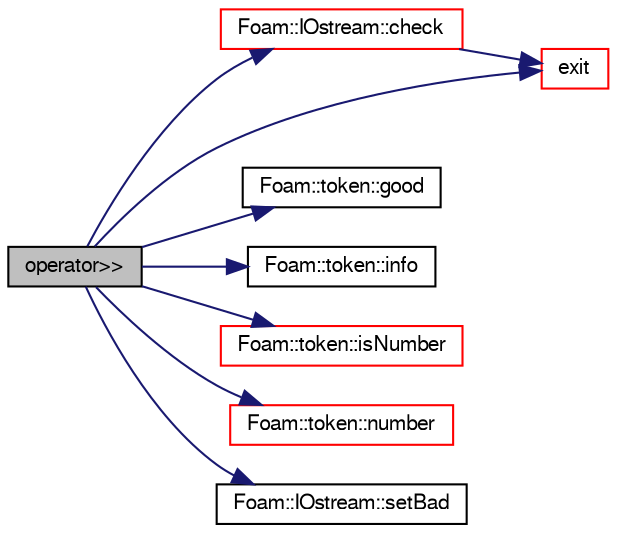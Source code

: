 digraph "operator&gt;&gt;"
{
  bgcolor="transparent";
  edge [fontname="FreeSans",fontsize="10",labelfontname="FreeSans",labelfontsize="10"];
  node [fontname="FreeSans",fontsize="10",shape=record];
  rankdir="LR";
  Node1 [label="operator\>\>",height=0.2,width=0.4,color="black", fillcolor="grey75", style="filled" fontcolor="black"];
  Node1 -> Node2 [color="midnightblue",fontsize="10",style="solid",fontname="FreeSans"];
  Node2 [label="Foam::IOstream::check",height=0.2,width=0.4,color="red",URL="$a01149.html#af85c845c01b78192c2f5302a271d153d",tooltip="Check IOstream status for given operation. "];
  Node2 -> Node3 [color="midnightblue",fontsize="10",style="solid",fontname="FreeSans"];
  Node3 [label="exit",height=0.2,width=0.4,color="red",URL="$a10237.html#a06ca7250d8e89caf05243ec094843642"];
  Node1 -> Node3 [color="midnightblue",fontsize="10",style="solid",fontname="FreeSans"];
  Node1 -> Node4 [color="midnightblue",fontsize="10",style="solid",fontname="FreeSans"];
  Node4 [label="Foam::token::good",height=0.2,width=0.4,color="black",URL="$a02548.html#ad2e41c8280b6cdf93d39e1135d2abdf7"];
  Node1 -> Node5 [color="midnightblue",fontsize="10",style="solid",fontname="FreeSans"];
  Node5 [label="Foam::token::info",height=0.2,width=0.4,color="black",URL="$a02548.html#a149cd2aba34f4fae37e055aae625c957",tooltip="Return info proxy. "];
  Node1 -> Node6 [color="midnightblue",fontsize="10",style="solid",fontname="FreeSans"];
  Node6 [label="Foam::token::isNumber",height=0.2,width=0.4,color="red",URL="$a02548.html#a568ed3e0bc2528a51422e221bb75f3da"];
  Node1 -> Node7 [color="midnightblue",fontsize="10",style="solid",fontname="FreeSans"];
  Node7 [label="Foam::token::number",height=0.2,width=0.4,color="red",URL="$a02548.html#a3a6330ddc753e635e152e7d960cf88d0"];
  Node1 -> Node8 [color="midnightblue",fontsize="10",style="solid",fontname="FreeSans"];
  Node8 [label="Foam::IOstream::setBad",height=0.2,width=0.4,color="black",URL="$a01149.html#a638b33dd25b3cd8ea7e846f04fd6a6a3",tooltip="Set stream to be bad. "];
}
